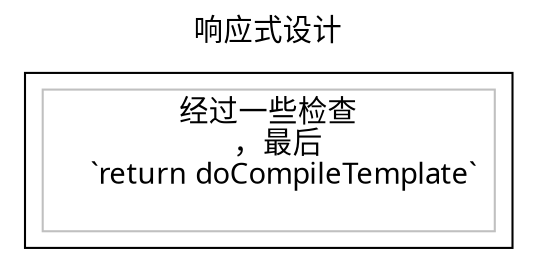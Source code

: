 
digraph compile {
  node [color=gray,shape=box,fontname="Cascadia Mono PL"]

  labelloc = "t"
  label="响应式设计"

   
  subgraph cluster_bucket{
    label=""
    fun[
    label="经过一些检查
    ，最后 
    `return doCompileTemplate`
    "
    ]
  }


}
